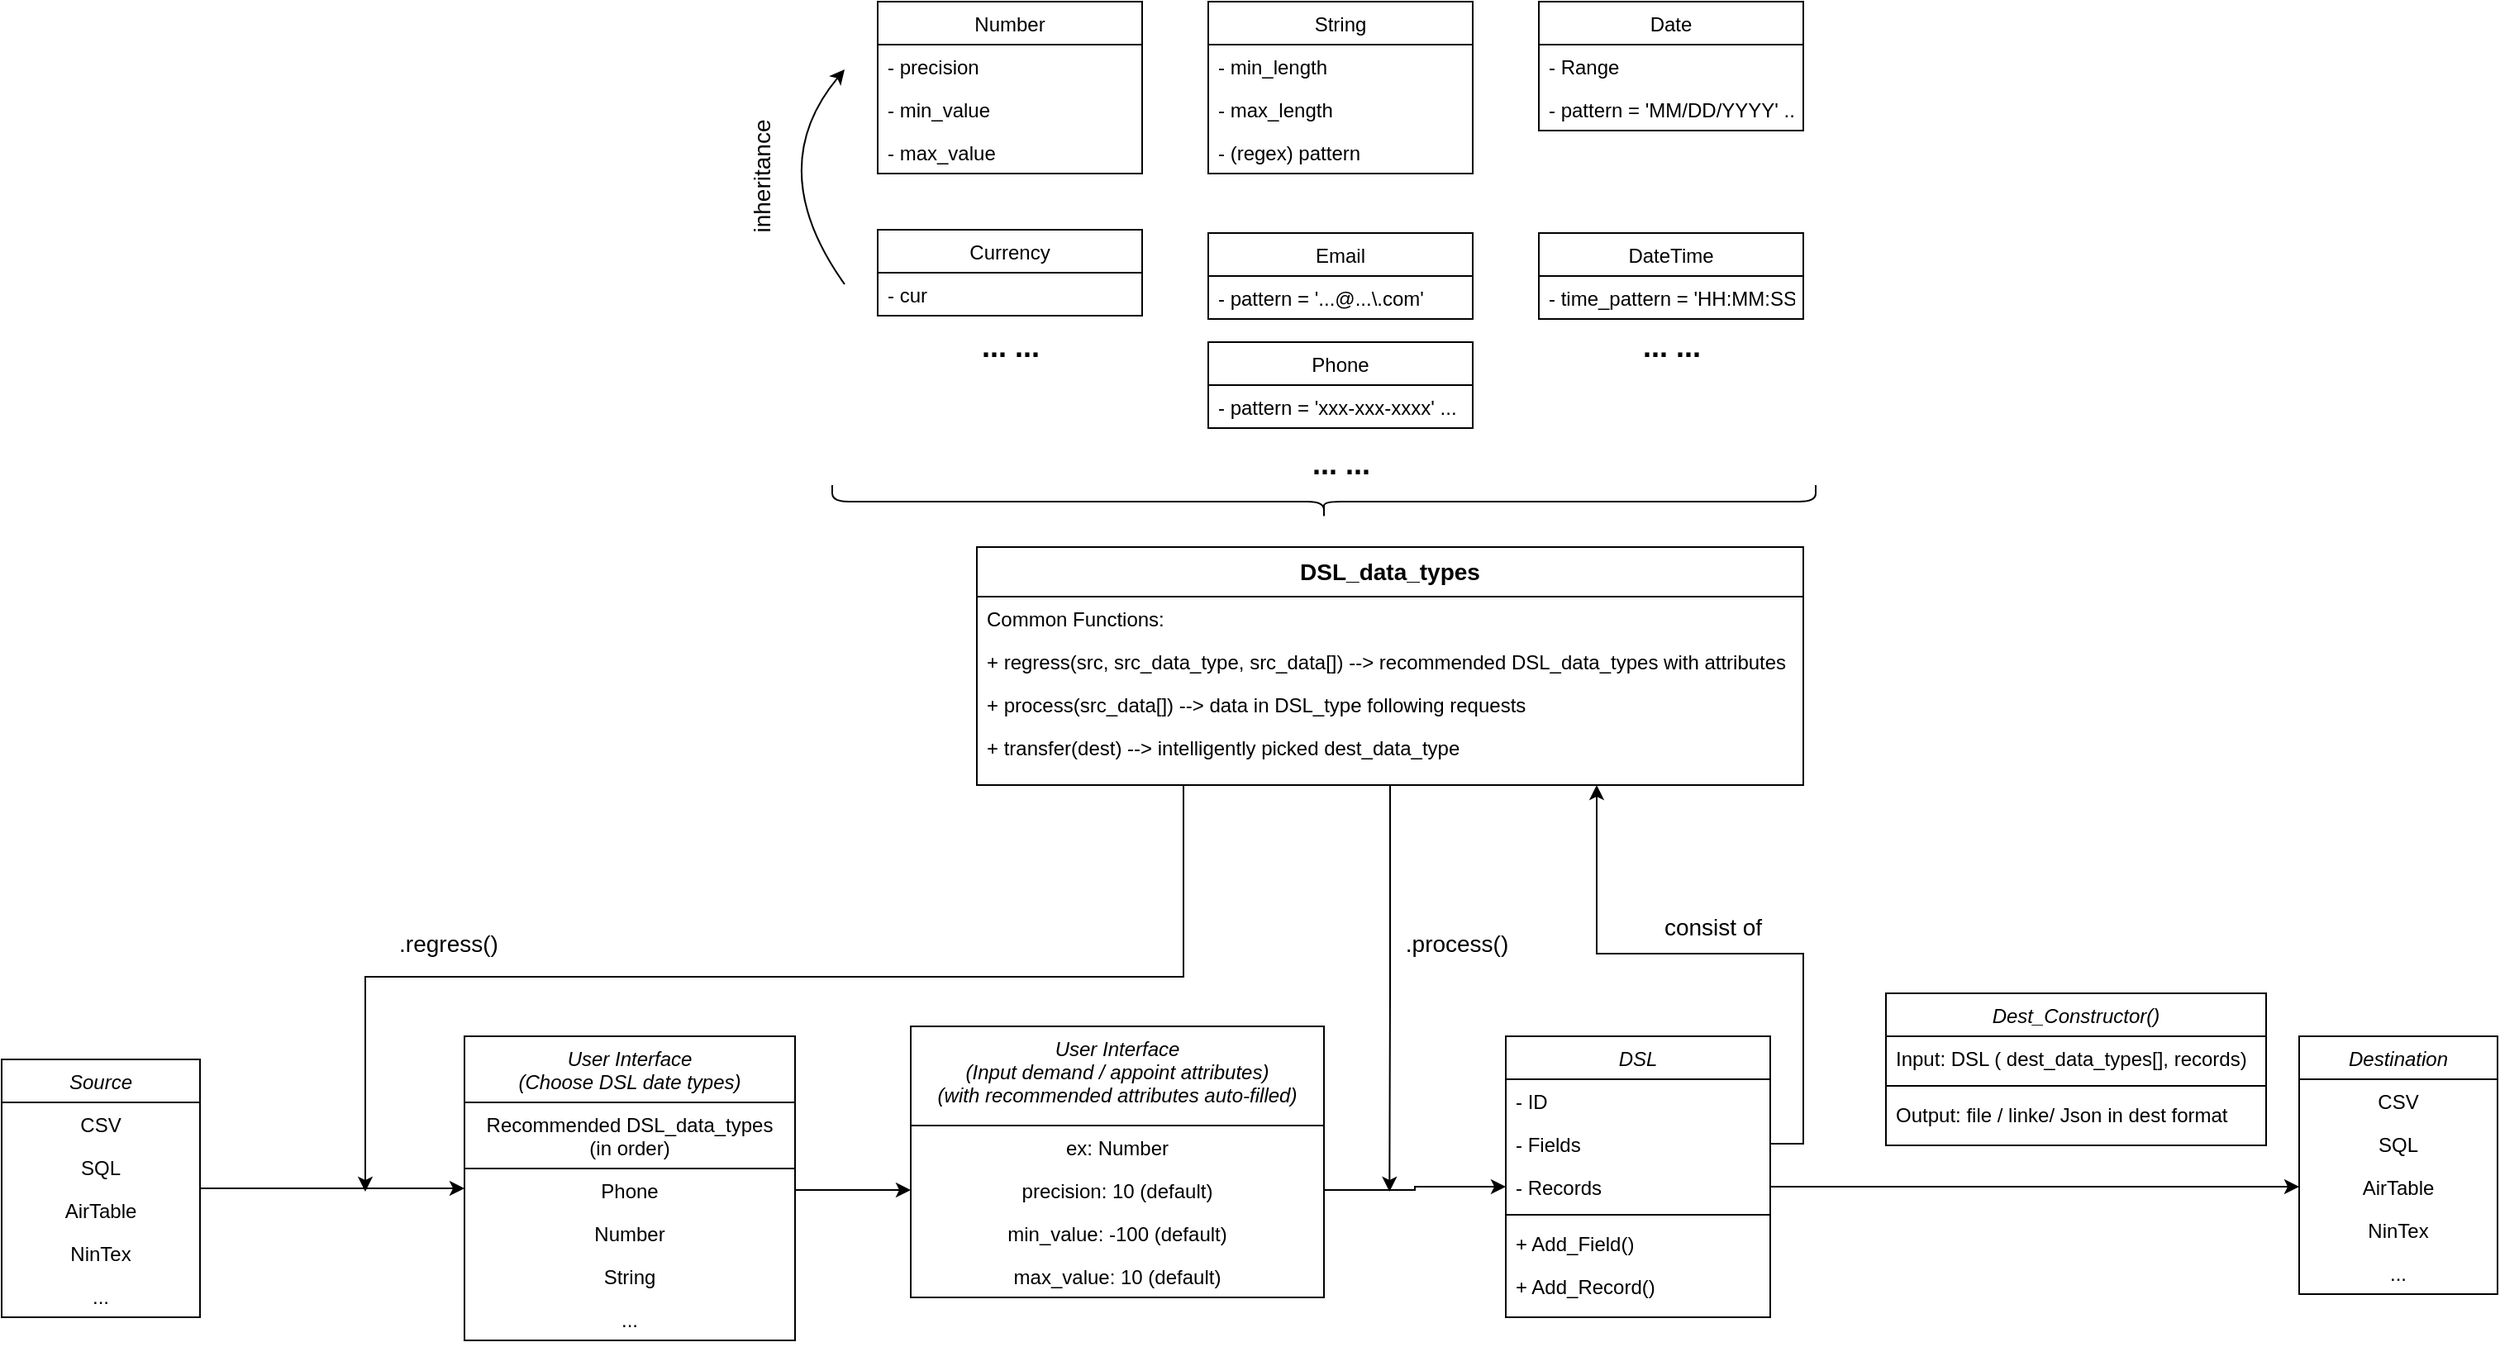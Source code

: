 <mxfile version="16.5.6" type="device"><diagram id="C5RBs43oDa-KdzZeNtuy" name="Page-1"><mxGraphModel dx="1678" dy="934" grid="1" gridSize="10" guides="1" tooltips="1" connect="1" arrows="1" fold="1" page="1" pageScale="1" pageWidth="1654" pageHeight="1169" math="0" shadow="0"><root><mxCell id="WIyWlLk6GJQsqaUBKTNV-0"/><mxCell id="WIyWlLk6GJQsqaUBKTNV-1" parent="WIyWlLk6GJQsqaUBKTNV-0"/><mxCell id="8IE0qxJtKJDLM5UyrVjl-0" value="DSL" style="swimlane;fontStyle=2;align=center;verticalAlign=top;childLayout=stackLayout;horizontal=1;startSize=26;horizontalStack=0;resizeParent=1;resizeLast=0;collapsible=1;marginBottom=0;rounded=0;shadow=0;strokeWidth=1;" vertex="1" parent="WIyWlLk6GJQsqaUBKTNV-1"><mxGeometry x="950" y="716" width="160" height="170" as="geometry"><mxRectangle x="810" y="400" width="160" height="26" as="alternateBounds"/></mxGeometry></mxCell><mxCell id="8IE0qxJtKJDLM5UyrVjl-1" value="- ID" style="text;align=left;verticalAlign=top;spacingLeft=4;spacingRight=4;overflow=hidden;rotatable=0;points=[[0,0.5],[1,0.5]];portConstraint=eastwest;" vertex="1" parent="8IE0qxJtKJDLM5UyrVjl-0"><mxGeometry y="26" width="160" height="26" as="geometry"/></mxCell><mxCell id="8IE0qxJtKJDLM5UyrVjl-2" value="- Fields" style="text;align=left;verticalAlign=top;spacingLeft=4;spacingRight=4;overflow=hidden;rotatable=0;points=[[0,0.5],[1,0.5]];portConstraint=eastwest;rounded=0;shadow=0;html=0;" vertex="1" parent="8IE0qxJtKJDLM5UyrVjl-0"><mxGeometry y="52" width="160" height="26" as="geometry"/></mxCell><mxCell id="8IE0qxJtKJDLM5UyrVjl-3" value="- Records" style="text;align=left;verticalAlign=top;spacingLeft=4;spacingRight=4;overflow=hidden;rotatable=0;points=[[0,0.5],[1,0.5]];portConstraint=eastwest;rounded=0;shadow=0;html=0;" vertex="1" parent="8IE0qxJtKJDLM5UyrVjl-0"><mxGeometry y="78" width="160" height="26" as="geometry"/></mxCell><mxCell id="8IE0qxJtKJDLM5UyrVjl-4" value="" style="line;html=1;strokeWidth=1;align=left;verticalAlign=middle;spacingTop=-1;spacingLeft=3;spacingRight=3;rotatable=0;labelPosition=right;points=[];portConstraint=eastwest;" vertex="1" parent="8IE0qxJtKJDLM5UyrVjl-0"><mxGeometry y="104" width="160" height="8" as="geometry"/></mxCell><mxCell id="8IE0qxJtKJDLM5UyrVjl-5" value="+ Add_Field()" style="text;align=left;verticalAlign=top;spacingLeft=4;spacingRight=4;overflow=hidden;rotatable=0;points=[[0,0.5],[1,0.5]];portConstraint=eastwest;" vertex="1" parent="8IE0qxJtKJDLM5UyrVjl-0"><mxGeometry y="112" width="160" height="26" as="geometry"/></mxCell><mxCell id="8IE0qxJtKJDLM5UyrVjl-13" value="+ Add_Record()" style="text;align=left;verticalAlign=top;spacingLeft=4;spacingRight=4;overflow=hidden;rotatable=0;points=[[0,0.5],[1,0.5]];portConstraint=eastwest;" vertex="1" parent="8IE0qxJtKJDLM5UyrVjl-0"><mxGeometry y="138" width="160" height="26" as="geometry"/></mxCell><mxCell id="8IE0qxJtKJDLM5UyrVjl-21" value="Number" style="swimlane;fontStyle=0;align=center;verticalAlign=top;childLayout=stackLayout;horizontal=1;startSize=26;horizontalStack=0;resizeParent=1;resizeLast=0;collapsible=1;marginBottom=0;rounded=0;shadow=0;strokeWidth=1;" vertex="1" parent="WIyWlLk6GJQsqaUBKTNV-1"><mxGeometry x="570" y="90" width="160" height="104" as="geometry"><mxRectangle x="340" y="380" width="170" height="26" as="alternateBounds"/></mxGeometry></mxCell><mxCell id="8IE0qxJtKJDLM5UyrVjl-22" value="- precision" style="text;align=left;verticalAlign=top;spacingLeft=4;spacingRight=4;overflow=hidden;rotatable=0;points=[[0,0.5],[1,0.5]];portConstraint=eastwest;" vertex="1" parent="8IE0qxJtKJDLM5UyrVjl-21"><mxGeometry y="26" width="160" height="26" as="geometry"/></mxCell><mxCell id="8IE0qxJtKJDLM5UyrVjl-42" value="- min_value" style="text;align=left;verticalAlign=top;spacingLeft=4;spacingRight=4;overflow=hidden;rotatable=0;points=[[0,0.5],[1,0.5]];portConstraint=eastwest;" vertex="1" parent="8IE0qxJtKJDLM5UyrVjl-21"><mxGeometry y="52" width="160" height="26" as="geometry"/></mxCell><mxCell id="8IE0qxJtKJDLM5UyrVjl-43" value="- max_value" style="text;align=left;verticalAlign=top;spacingLeft=4;spacingRight=4;overflow=hidden;rotatable=0;points=[[0,0.5],[1,0.5]];portConstraint=eastwest;" vertex="1" parent="8IE0qxJtKJDLM5UyrVjl-21"><mxGeometry y="78" width="160" height="26" as="geometry"/></mxCell><mxCell id="8IE0qxJtKJDLM5UyrVjl-27" value="Date" style="swimlane;fontStyle=0;align=center;verticalAlign=top;childLayout=stackLayout;horizontal=1;startSize=26;horizontalStack=0;resizeParent=1;resizeLast=0;collapsible=1;marginBottom=0;rounded=0;shadow=0;strokeWidth=1;" vertex="1" parent="WIyWlLk6GJQsqaUBKTNV-1"><mxGeometry x="970" y="90" width="160" height="78" as="geometry"><mxRectangle x="340" y="380" width="170" height="26" as="alternateBounds"/></mxGeometry></mxCell><mxCell id="8IE0qxJtKJDLM5UyrVjl-28" value="- Range" style="text;align=left;verticalAlign=top;spacingLeft=4;spacingRight=4;overflow=hidden;rotatable=0;points=[[0,0.5],[1,0.5]];portConstraint=eastwest;labelBorderColor=none;strokeColor=none;" vertex="1" parent="8IE0qxJtKJDLM5UyrVjl-27"><mxGeometry y="26" width="160" height="26" as="geometry"/></mxCell><mxCell id="8IE0qxJtKJDLM5UyrVjl-53" value="- pattern = 'MM/DD/YYYY' ..." style="text;align=left;verticalAlign=top;spacingLeft=4;spacingRight=4;overflow=hidden;rotatable=0;points=[[0,0.5],[1,0.5]];portConstraint=eastwest;labelBorderColor=none;strokeColor=none;" vertex="1" parent="8IE0qxJtKJDLM5UyrVjl-27"><mxGeometry y="52" width="160" height="26" as="geometry"/></mxCell><mxCell id="8IE0qxJtKJDLM5UyrVjl-30" value="" style="shape=curlyBracket;whiteSpace=wrap;html=1;rounded=1;size=0.5;rotation=-90;" vertex="1" parent="WIyWlLk6GJQsqaUBKTNV-1"><mxGeometry x="830" y="95" width="20" height="595" as="geometry"/></mxCell><mxCell id="8IE0qxJtKJDLM5UyrVjl-31" value="&lt;font style=&quot;font-size: 18px&quot;&gt;&lt;b&gt;... ...&lt;/b&gt;&lt;/font&gt;" style="text;html=1;resizable=0;autosize=1;align=center;verticalAlign=middle;points=[];fillColor=none;strokeColor=none;rounded=0;labelBorderColor=none;" vertex="1" parent="WIyWlLk6GJQsqaUBKTNV-1"><mxGeometry x="625" y="289" width="50" height="20" as="geometry"/></mxCell><mxCell id="8IE0qxJtKJDLM5UyrVjl-84" value="" style="edgeStyle=orthogonalEdgeStyle;rounded=0;orthogonalLoop=1;jettySize=auto;html=1;fontSize=14;" edge="1" parent="WIyWlLk6GJQsqaUBKTNV-1" source="8IE0qxJtKJDLM5UyrVjl-32"><mxGeometry relative="1" as="geometry"><mxPoint x="320" y="808.0" as="targetPoint"/></mxGeometry></mxCell><mxCell id="8IE0qxJtKJDLM5UyrVjl-32" value="Source" style="swimlane;fontStyle=2;align=center;verticalAlign=top;childLayout=stackLayout;horizontal=1;startSize=26;horizontalStack=0;resizeParent=1;resizeLast=0;collapsible=1;marginBottom=0;rounded=0;shadow=0;strokeWidth=1;" vertex="1" parent="WIyWlLk6GJQsqaUBKTNV-1"><mxGeometry x="40" y="730" width="120" height="156" as="geometry"><mxRectangle x="230" y="140" width="160" height="26" as="alternateBounds"/></mxGeometry></mxCell><mxCell id="8IE0qxJtKJDLM5UyrVjl-33" value="CSV" style="text;align=center;verticalAlign=top;spacingLeft=4;spacingRight=4;overflow=hidden;rotatable=0;points=[[0,0.5],[1,0.5]];portConstraint=eastwest;fontStyle=0;strokeColor=none;" vertex="1" parent="8IE0qxJtKJDLM5UyrVjl-32"><mxGeometry y="26" width="120" height="26" as="geometry"/></mxCell><mxCell id="8IE0qxJtKJDLM5UyrVjl-34" value="SQL" style="text;align=center;verticalAlign=top;spacingLeft=4;spacingRight=4;overflow=hidden;rotatable=0;points=[[0,0.5],[1,0.5]];portConstraint=eastwest;rounded=0;shadow=0;html=0;fontStyle=0" vertex="1" parent="8IE0qxJtKJDLM5UyrVjl-32"><mxGeometry y="52" width="120" height="26" as="geometry"/></mxCell><mxCell id="8IE0qxJtKJDLM5UyrVjl-35" value="AirTable" style="text;align=center;verticalAlign=top;spacingLeft=4;spacingRight=4;overflow=hidden;rotatable=0;points=[[0,0.5],[1,0.5]];portConstraint=eastwest;rounded=0;shadow=0;html=0;strokeColor=none;" vertex="1" parent="8IE0qxJtKJDLM5UyrVjl-32"><mxGeometry y="78" width="120" height="26" as="geometry"/></mxCell><mxCell id="8IE0qxJtKJDLM5UyrVjl-38" value="NinTex" style="text;align=center;verticalAlign=top;spacingLeft=4;spacingRight=4;overflow=hidden;rotatable=0;points=[[0,0.5],[1,0.5]];portConstraint=eastwest;rounded=0;shadow=0;html=0;fontStyle=0" vertex="1" parent="8IE0qxJtKJDLM5UyrVjl-32"><mxGeometry y="104" width="120" height="26" as="geometry"/></mxCell><mxCell id="8IE0qxJtKJDLM5UyrVjl-39" value="..." style="text;align=center;verticalAlign=top;spacingLeft=4;spacingRight=4;overflow=hidden;rotatable=0;points=[[0,0.5],[1,0.5]];portConstraint=eastwest;rounded=0;shadow=0;html=0;fontStyle=0;strokeColor=none;" vertex="1" parent="8IE0qxJtKJDLM5UyrVjl-32"><mxGeometry y="130" width="120" height="26" as="geometry"/></mxCell><mxCell id="8IE0qxJtKJDLM5UyrVjl-40" value="Currency" style="swimlane;fontStyle=0;align=center;verticalAlign=top;childLayout=stackLayout;horizontal=1;startSize=26;horizontalStack=0;resizeParent=1;resizeLast=0;collapsible=1;marginBottom=0;rounded=0;shadow=0;strokeWidth=1;" vertex="1" parent="WIyWlLk6GJQsqaUBKTNV-1"><mxGeometry x="570" y="228" width="160" height="52" as="geometry"><mxRectangle x="340" y="380" width="170" height="26" as="alternateBounds"/></mxGeometry></mxCell><mxCell id="8IE0qxJtKJDLM5UyrVjl-41" value="- cur" style="text;align=left;verticalAlign=top;spacingLeft=4;spacingRight=4;overflow=hidden;rotatable=0;points=[[0,0.5],[1,0.5]];portConstraint=eastwest;" vertex="1" parent="8IE0qxJtKJDLM5UyrVjl-40"><mxGeometry y="26" width="160" height="26" as="geometry"/></mxCell><mxCell id="8IE0qxJtKJDLM5UyrVjl-45" value="String" style="swimlane;fontStyle=0;align=center;verticalAlign=top;childLayout=stackLayout;horizontal=1;startSize=26;horizontalStack=0;resizeParent=1;resizeLast=0;collapsible=1;marginBottom=0;rounded=0;shadow=0;strokeWidth=1;" vertex="1" parent="WIyWlLk6GJQsqaUBKTNV-1"><mxGeometry x="770" y="90" width="160" height="104" as="geometry"><mxRectangle x="340" y="380" width="170" height="26" as="alternateBounds"/></mxGeometry></mxCell><mxCell id="8IE0qxJtKJDLM5UyrVjl-46" value="- min_length" style="text;align=left;verticalAlign=top;spacingLeft=4;spacingRight=4;overflow=hidden;rotatable=0;points=[[0,0.5],[1,0.5]];portConstraint=eastwest;" vertex="1" parent="8IE0qxJtKJDLM5UyrVjl-45"><mxGeometry y="26" width="160" height="26" as="geometry"/></mxCell><mxCell id="8IE0qxJtKJDLM5UyrVjl-47" value="- max_length" style="text;align=left;verticalAlign=top;spacingLeft=4;spacingRight=4;overflow=hidden;rotatable=0;points=[[0,0.5],[1,0.5]];portConstraint=eastwest;" vertex="1" parent="8IE0qxJtKJDLM5UyrVjl-45"><mxGeometry y="52" width="160" height="26" as="geometry"/></mxCell><mxCell id="8IE0qxJtKJDLM5UyrVjl-48" value="- (regex) pattern" style="text;align=left;verticalAlign=top;spacingLeft=4;spacingRight=4;overflow=hidden;rotatable=0;points=[[0,0.5],[1,0.5]];portConstraint=eastwest;" vertex="1" parent="8IE0qxJtKJDLM5UyrVjl-45"><mxGeometry y="78" width="160" height="26" as="geometry"/></mxCell><mxCell id="8IE0qxJtKJDLM5UyrVjl-49" value="Email" style="swimlane;fontStyle=0;align=center;verticalAlign=top;childLayout=stackLayout;horizontal=1;startSize=26;horizontalStack=0;resizeParent=1;resizeLast=0;collapsible=1;marginBottom=0;rounded=0;shadow=0;strokeWidth=1;" vertex="1" parent="WIyWlLk6GJQsqaUBKTNV-1"><mxGeometry x="770" y="230" width="160" height="52" as="geometry"><mxRectangle x="340" y="380" width="170" height="26" as="alternateBounds"/></mxGeometry></mxCell><mxCell id="8IE0qxJtKJDLM5UyrVjl-50" value="- pattern = '...@...\.com'" style="text;align=left;verticalAlign=top;spacingLeft=4;spacingRight=4;overflow=hidden;rotatable=0;points=[[0,0.5],[1,0.5]];portConstraint=eastwest;" vertex="1" parent="8IE0qxJtKJDLM5UyrVjl-49"><mxGeometry y="26" width="160" height="26" as="geometry"/></mxCell><mxCell id="8IE0qxJtKJDLM5UyrVjl-51" value="Phone" style="swimlane;fontStyle=0;align=center;verticalAlign=top;childLayout=stackLayout;horizontal=1;startSize=26;horizontalStack=0;resizeParent=1;resizeLast=0;collapsible=1;marginBottom=0;rounded=0;shadow=0;strokeWidth=1;" vertex="1" parent="WIyWlLk6GJQsqaUBKTNV-1"><mxGeometry x="770" y="296" width="160" height="52" as="geometry"><mxRectangle x="340" y="380" width="170" height="26" as="alternateBounds"/></mxGeometry></mxCell><mxCell id="8IE0qxJtKJDLM5UyrVjl-52" value="- pattern = 'xxx-xxx-xxxx' ..." style="text;align=left;verticalAlign=top;spacingLeft=4;spacingRight=4;overflow=hidden;rotatable=0;points=[[0,0.5],[1,0.5]];portConstraint=eastwest;" vertex="1" parent="8IE0qxJtKJDLM5UyrVjl-51"><mxGeometry y="26" width="160" height="26" as="geometry"/></mxCell><mxCell id="8IE0qxJtKJDLM5UyrVjl-54" value="DateTime" style="swimlane;fontStyle=0;align=center;verticalAlign=top;childLayout=stackLayout;horizontal=1;startSize=26;horizontalStack=0;resizeParent=1;resizeLast=0;collapsible=1;marginBottom=0;rounded=0;shadow=0;strokeWidth=1;" vertex="1" parent="WIyWlLk6GJQsqaUBKTNV-1"><mxGeometry x="970" y="230" width="160" height="52" as="geometry"><mxRectangle x="340" y="380" width="170" height="26" as="alternateBounds"/></mxGeometry></mxCell><mxCell id="8IE0qxJtKJDLM5UyrVjl-55" value="- time_pattern = 'HH:MM:SS'" style="text;align=left;verticalAlign=top;spacingLeft=4;spacingRight=4;overflow=hidden;rotatable=0;points=[[0,0.5],[1,0.5]];portConstraint=eastwest;labelBorderColor=none;strokeColor=none;" vertex="1" parent="8IE0qxJtKJDLM5UyrVjl-54"><mxGeometry y="26" width="160" height="26" as="geometry"/></mxCell><mxCell id="8IE0qxJtKJDLM5UyrVjl-57" value="&lt;font style=&quot;font-size: 18px&quot;&gt;&lt;b&gt;... ...&lt;/b&gt;&lt;/font&gt;" style="text;html=1;resizable=0;autosize=1;align=center;verticalAlign=middle;points=[];fillColor=none;strokeColor=none;rounded=0;labelBorderColor=none;" vertex="1" parent="WIyWlLk6GJQsqaUBKTNV-1"><mxGeometry x="825" y="360" width="50" height="20" as="geometry"/></mxCell><mxCell id="8IE0qxJtKJDLM5UyrVjl-58" value="&lt;font style=&quot;font-size: 18px&quot;&gt;&lt;b&gt;... ...&lt;/b&gt;&lt;/font&gt;" style="text;html=1;resizable=0;autosize=1;align=center;verticalAlign=middle;points=[];fillColor=none;strokeColor=none;rounded=0;labelBorderColor=none;" vertex="1" parent="WIyWlLk6GJQsqaUBKTNV-1"><mxGeometry x="1025" y="289" width="50" height="20" as="geometry"/></mxCell><mxCell id="8IE0qxJtKJDLM5UyrVjl-60" value="" style="curved=1;endArrow=classic;html=1;rounded=0;fontSize=14;" edge="1" parent="WIyWlLk6GJQsqaUBKTNV-1"><mxGeometry width="50" height="50" relative="1" as="geometry"><mxPoint x="550" y="261" as="sourcePoint"/><mxPoint x="550" y="131" as="targetPoint"/><Array as="points"><mxPoint x="500" y="191"/></Array></mxGeometry></mxCell><mxCell id="8IE0qxJtKJDLM5UyrVjl-61" value="inheritance" style="text;html=1;resizable=0;autosize=1;align=center;verticalAlign=middle;points=[];fillColor=none;strokeColor=none;rounded=0;labelBorderColor=none;fontSize=14;rotation=-90;" vertex="1" parent="WIyWlLk6GJQsqaUBKTNV-1"><mxGeometry x="460" y="186" width="80" height="20" as="geometry"/></mxCell><mxCell id="8IE0qxJtKJDLM5UyrVjl-85" style="edgeStyle=orthogonalEdgeStyle;rounded=0;orthogonalLoop=1;jettySize=auto;html=1;exitX=0.25;exitY=1;exitDx=0;exitDy=0;fontSize=14;" edge="1" parent="WIyWlLk6GJQsqaUBKTNV-1" source="8IE0qxJtKJDLM5UyrVjl-63"><mxGeometry relative="1" as="geometry"><mxPoint x="260" y="810.0" as="targetPoint"/><Array as="points"><mxPoint x="755" y="680"/><mxPoint x="260" y="680"/></Array></mxGeometry></mxCell><mxCell id="8IE0qxJtKJDLM5UyrVjl-101" style="edgeStyle=orthogonalEdgeStyle;rounded=0;orthogonalLoop=1;jettySize=auto;html=1;exitX=0.5;exitY=1;exitDx=0;exitDy=0;fontSize=14;" edge="1" parent="WIyWlLk6GJQsqaUBKTNV-1" source="8IE0qxJtKJDLM5UyrVjl-63"><mxGeometry relative="1" as="geometry"><mxPoint x="879.647" y="810.0" as="targetPoint"/></mxGeometry></mxCell><mxCell id="8IE0qxJtKJDLM5UyrVjl-63" value="DSL_data_types" style="swimlane;fontStyle=1;align=center;verticalAlign=top;childLayout=stackLayout;horizontal=1;startSize=30;horizontalStack=0;resizeParent=1;resizeLast=0;collapsible=1;marginBottom=0;rounded=0;shadow=0;strokeWidth=1;fontSize=14;" vertex="1" parent="WIyWlLk6GJQsqaUBKTNV-1"><mxGeometry x="630" y="420" width="500" height="144" as="geometry"><mxRectangle x="340" y="380" width="170" height="26" as="alternateBounds"/></mxGeometry></mxCell><mxCell id="8IE0qxJtKJDLM5UyrVjl-64" value="Common Functions:" style="text;align=left;verticalAlign=top;spacingLeft=4;spacingRight=4;overflow=hidden;rotatable=0;points=[[0,0.5],[1,0.5]];portConstraint=eastwest;labelBorderColor=none;strokeColor=none;" vertex="1" parent="8IE0qxJtKJDLM5UyrVjl-63"><mxGeometry y="30" width="500" height="26" as="geometry"/></mxCell><mxCell id="8IE0qxJtKJDLM5UyrVjl-67" value="+ regress(src, src_data_type, src_data[]) --&gt; recommended DSL_data_types with attributes" style="text;align=left;verticalAlign=top;spacingLeft=4;spacingRight=4;overflow=hidden;rotatable=0;points=[[0,0.5],[1,0.5]];portConstraint=eastwest;labelBorderColor=none;strokeColor=none;" vertex="1" parent="8IE0qxJtKJDLM5UyrVjl-63"><mxGeometry y="56" width="500" height="26" as="geometry"/></mxCell><mxCell id="8IE0qxJtKJDLM5UyrVjl-65" value="+ process(src_data[]) --&gt; data in DSL_type following requests" style="text;align=left;verticalAlign=top;spacingLeft=4;spacingRight=4;overflow=hidden;rotatable=0;points=[[0,0.5],[1,0.5]];portConstraint=eastwest;labelBorderColor=none;strokeColor=none;" vertex="1" parent="8IE0qxJtKJDLM5UyrVjl-63"><mxGeometry y="82" width="500" height="26" as="geometry"/></mxCell><mxCell id="8IE0qxJtKJDLM5UyrVjl-66" value="+ transfer(dest) --&gt; intelligently picked dest_data_type" style="text;align=left;verticalAlign=top;spacingLeft=4;spacingRight=4;overflow=hidden;rotatable=0;points=[[0,0.5],[1,0.5]];portConstraint=eastwest;labelBorderColor=none;strokeColor=none;" vertex="1" parent="8IE0qxJtKJDLM5UyrVjl-63"><mxGeometry y="108" width="500" height="26" as="geometry"/></mxCell><mxCell id="8IE0qxJtKJDLM5UyrVjl-68" value="User Interface&#10;(Choose DSL date types)" style="swimlane;fontStyle=2;align=center;verticalAlign=top;childLayout=stackLayout;horizontal=1;startSize=40;horizontalStack=0;resizeParent=1;resizeLast=0;collapsible=1;marginBottom=0;rounded=0;shadow=0;strokeWidth=1;" vertex="1" parent="WIyWlLk6GJQsqaUBKTNV-1"><mxGeometry x="320" y="716" width="200" height="184" as="geometry"><mxRectangle x="320" y="708" width="160" height="26" as="alternateBounds"/></mxGeometry></mxCell><mxCell id="8IE0qxJtKJDLM5UyrVjl-69" value="Recommended DSL_data_types&#10;(in order)" style="text;align=center;verticalAlign=top;spacingLeft=4;spacingRight=4;overflow=hidden;rotatable=0;points=[[0,0.5],[1,0.5]];portConstraint=eastwest;fontStyle=0;strokeColor=default;" vertex="1" parent="8IE0qxJtKJDLM5UyrVjl-68"><mxGeometry y="40" width="200" height="40" as="geometry"/></mxCell><mxCell id="8IE0qxJtKJDLM5UyrVjl-74" value="Phone" style="text;align=center;verticalAlign=top;spacingLeft=4;spacingRight=4;overflow=hidden;rotatable=0;points=[[0,0.5],[1,0.5]];portConstraint=eastwest;fontStyle=0;strokeColor=none;" vertex="1" parent="8IE0qxJtKJDLM5UyrVjl-68"><mxGeometry y="80" width="200" height="26" as="geometry"/></mxCell><mxCell id="8IE0qxJtKJDLM5UyrVjl-70" value="Number" style="text;align=center;verticalAlign=top;spacingLeft=4;spacingRight=4;overflow=hidden;rotatable=0;points=[[0,0.5],[1,0.5]];portConstraint=eastwest;rounded=0;shadow=0;html=0;fontStyle=0" vertex="1" parent="8IE0qxJtKJDLM5UyrVjl-68"><mxGeometry y="106" width="200" height="26" as="geometry"/></mxCell><mxCell id="8IE0qxJtKJDLM5UyrVjl-72" value="String" style="text;align=center;verticalAlign=top;spacingLeft=4;spacingRight=4;overflow=hidden;rotatable=0;points=[[0,0.5],[1,0.5]];portConstraint=eastwest;rounded=0;shadow=0;html=0;fontStyle=0" vertex="1" parent="8IE0qxJtKJDLM5UyrVjl-68"><mxGeometry y="132" width="200" height="26" as="geometry"/></mxCell><mxCell id="8IE0qxJtKJDLM5UyrVjl-73" value="..." style="text;align=center;verticalAlign=top;spacingLeft=4;spacingRight=4;overflow=hidden;rotatable=0;points=[[0,0.5],[1,0.5]];portConstraint=eastwest;rounded=0;shadow=0;html=0;fontStyle=0;strokeColor=none;" vertex="1" parent="8IE0qxJtKJDLM5UyrVjl-68"><mxGeometry y="158" width="200" height="26" as="geometry"/></mxCell><mxCell id="8IE0qxJtKJDLM5UyrVjl-86" value=".regress()" style="text;html=1;resizable=0;autosize=1;align=center;verticalAlign=middle;points=[];fillColor=none;strokeColor=none;rounded=0;labelBorderColor=none;fontSize=14;" vertex="1" parent="WIyWlLk6GJQsqaUBKTNV-1"><mxGeometry x="270" y="650" width="80" height="20" as="geometry"/></mxCell><mxCell id="8IE0qxJtKJDLM5UyrVjl-87" value="User Interface&#10;(Input demand / appoint attributes)&#10;(with recommended attributes auto-filled)" style="swimlane;fontStyle=2;align=center;verticalAlign=top;childLayout=stackLayout;horizontal=1;startSize=60;horizontalStack=0;resizeParent=1;resizeLast=0;collapsible=1;marginBottom=0;rounded=0;shadow=0;strokeWidth=1;" vertex="1" parent="WIyWlLk6GJQsqaUBKTNV-1"><mxGeometry x="590" y="710" width="250" height="164" as="geometry"><mxRectangle x="320" y="708" width="160" height="26" as="alternateBounds"/></mxGeometry></mxCell><mxCell id="8IE0qxJtKJDLM5UyrVjl-91" value="ex: Number" style="text;align=center;verticalAlign=top;spacingLeft=4;spacingRight=4;overflow=hidden;rotatable=0;points=[[0,0.5],[1,0.5]];portConstraint=eastwest;rounded=0;shadow=0;html=0;fontStyle=0" vertex="1" parent="8IE0qxJtKJDLM5UyrVjl-87"><mxGeometry y="60" width="250" height="26" as="geometry"/></mxCell><mxCell id="8IE0qxJtKJDLM5UyrVjl-92" value="precision: 10 (default)" style="text;align=center;verticalAlign=top;spacingLeft=4;spacingRight=4;overflow=hidden;rotatable=0;points=[[0,0.5],[1,0.5]];portConstraint=eastwest;rounded=0;shadow=0;html=0;fontStyle=0;strokeColor=none;" vertex="1" parent="8IE0qxJtKJDLM5UyrVjl-87"><mxGeometry y="86" width="250" height="26" as="geometry"/></mxCell><mxCell id="8IE0qxJtKJDLM5UyrVjl-94" value="min_value: -100 (default)" style="text;align=center;verticalAlign=top;spacingLeft=4;spacingRight=4;overflow=hidden;rotatable=0;points=[[0,0.5],[1,0.5]];portConstraint=eastwest;rounded=0;shadow=0;html=0;fontStyle=0;strokeColor=none;" vertex="1" parent="8IE0qxJtKJDLM5UyrVjl-87"><mxGeometry y="112" width="250" height="26" as="geometry"/></mxCell><mxCell id="8IE0qxJtKJDLM5UyrVjl-95" value="max_value: 10 (default)" style="text;align=center;verticalAlign=top;spacingLeft=4;spacingRight=4;overflow=hidden;rotatable=0;points=[[0,0.5],[1,0.5]];portConstraint=eastwest;rounded=0;shadow=0;html=0;fontStyle=0;strokeColor=none;" vertex="1" parent="8IE0qxJtKJDLM5UyrVjl-87"><mxGeometry y="138" width="250" height="26" as="geometry"/></mxCell><mxCell id="8IE0qxJtKJDLM5UyrVjl-97" style="edgeStyle=orthogonalEdgeStyle;rounded=0;orthogonalLoop=1;jettySize=auto;html=1;exitX=1;exitY=0.5;exitDx=0;exitDy=0;entryX=0;entryY=0.5;entryDx=0;entryDy=0;fontSize=14;" edge="1" parent="WIyWlLk6GJQsqaUBKTNV-1" source="8IE0qxJtKJDLM5UyrVjl-74" target="8IE0qxJtKJDLM5UyrVjl-92"><mxGeometry relative="1" as="geometry"/></mxCell><mxCell id="8IE0qxJtKJDLM5UyrVjl-100" style="edgeStyle=orthogonalEdgeStyle;rounded=0;orthogonalLoop=1;jettySize=auto;html=1;exitX=1;exitY=0.5;exitDx=0;exitDy=0;entryX=0;entryY=0.5;entryDx=0;entryDy=0;fontSize=14;" edge="1" parent="WIyWlLk6GJQsqaUBKTNV-1" source="8IE0qxJtKJDLM5UyrVjl-92" target="8IE0qxJtKJDLM5UyrVjl-3"><mxGeometry relative="1" as="geometry"/></mxCell><mxCell id="8IE0qxJtKJDLM5UyrVjl-102" value=".process()" style="text;html=1;resizable=0;autosize=1;align=center;verticalAlign=middle;points=[];fillColor=none;strokeColor=none;rounded=0;labelBorderColor=none;fontSize=14;" vertex="1" parent="WIyWlLk6GJQsqaUBKTNV-1"><mxGeometry x="880" y="650" width="80" height="20" as="geometry"/></mxCell><mxCell id="8IE0qxJtKJDLM5UyrVjl-103" value="Destination" style="swimlane;fontStyle=2;align=center;verticalAlign=top;childLayout=stackLayout;horizontal=1;startSize=26;horizontalStack=0;resizeParent=1;resizeLast=0;collapsible=1;marginBottom=0;rounded=0;shadow=0;strokeWidth=1;" vertex="1" parent="WIyWlLk6GJQsqaUBKTNV-1"><mxGeometry x="1430" y="716" width="120" height="156" as="geometry"><mxRectangle x="230" y="140" width="160" height="26" as="alternateBounds"/></mxGeometry></mxCell><mxCell id="8IE0qxJtKJDLM5UyrVjl-104" value="CSV" style="text;align=center;verticalAlign=top;spacingLeft=4;spacingRight=4;overflow=hidden;rotatable=0;points=[[0,0.5],[1,0.5]];portConstraint=eastwest;fontStyle=0;strokeColor=none;" vertex="1" parent="8IE0qxJtKJDLM5UyrVjl-103"><mxGeometry y="26" width="120" height="26" as="geometry"/></mxCell><mxCell id="8IE0qxJtKJDLM5UyrVjl-105" value="SQL" style="text;align=center;verticalAlign=top;spacingLeft=4;spacingRight=4;overflow=hidden;rotatable=0;points=[[0,0.5],[1,0.5]];portConstraint=eastwest;rounded=0;shadow=0;html=0;fontStyle=0" vertex="1" parent="8IE0qxJtKJDLM5UyrVjl-103"><mxGeometry y="52" width="120" height="26" as="geometry"/></mxCell><mxCell id="8IE0qxJtKJDLM5UyrVjl-106" value="AirTable" style="text;align=center;verticalAlign=top;spacingLeft=4;spacingRight=4;overflow=hidden;rotatable=0;points=[[0,0.5],[1,0.5]];portConstraint=eastwest;rounded=0;shadow=0;html=0;strokeColor=none;" vertex="1" parent="8IE0qxJtKJDLM5UyrVjl-103"><mxGeometry y="78" width="120" height="26" as="geometry"/></mxCell><mxCell id="8IE0qxJtKJDLM5UyrVjl-107" value="NinTex" style="text;align=center;verticalAlign=top;spacingLeft=4;spacingRight=4;overflow=hidden;rotatable=0;points=[[0,0.5],[1,0.5]];portConstraint=eastwest;rounded=0;shadow=0;html=0;fontStyle=0" vertex="1" parent="8IE0qxJtKJDLM5UyrVjl-103"><mxGeometry y="104" width="120" height="26" as="geometry"/></mxCell><mxCell id="8IE0qxJtKJDLM5UyrVjl-108" value="..." style="text;align=center;verticalAlign=top;spacingLeft=4;spacingRight=4;overflow=hidden;rotatable=0;points=[[0,0.5],[1,0.5]];portConstraint=eastwest;rounded=0;shadow=0;html=0;fontStyle=0;strokeColor=none;" vertex="1" parent="8IE0qxJtKJDLM5UyrVjl-103"><mxGeometry y="130" width="120" height="26" as="geometry"/></mxCell><mxCell id="8IE0qxJtKJDLM5UyrVjl-109" value="Dest_Constructor()" style="swimlane;fontStyle=2;align=center;verticalAlign=top;childLayout=stackLayout;horizontal=1;startSize=26;horizontalStack=0;resizeParent=1;resizeLast=0;collapsible=1;marginBottom=0;rounded=0;shadow=0;strokeWidth=1;" vertex="1" parent="WIyWlLk6GJQsqaUBKTNV-1"><mxGeometry x="1180" y="690" width="230" height="92" as="geometry"><mxRectangle x="810" y="400" width="160" height="26" as="alternateBounds"/></mxGeometry></mxCell><mxCell id="8IE0qxJtKJDLM5UyrVjl-110" value="Input: DSL ( dest_data_types[], records)" style="text;align=left;verticalAlign=top;spacingLeft=4;spacingRight=4;overflow=hidden;rotatable=0;points=[[0,0.5],[1,0.5]];portConstraint=eastwest;" vertex="1" parent="8IE0qxJtKJDLM5UyrVjl-109"><mxGeometry y="26" width="230" height="26" as="geometry"/></mxCell><mxCell id="8IE0qxJtKJDLM5UyrVjl-113" value="" style="line;html=1;strokeWidth=1;align=left;verticalAlign=middle;spacingTop=-1;spacingLeft=3;spacingRight=3;rotatable=0;labelPosition=right;points=[];portConstraint=eastwest;" vertex="1" parent="8IE0qxJtKJDLM5UyrVjl-109"><mxGeometry y="52" width="230" height="8" as="geometry"/></mxCell><mxCell id="8IE0qxJtKJDLM5UyrVjl-114" value="Output: file / linke/ Json in dest format" style="text;align=left;verticalAlign=top;spacingLeft=4;spacingRight=4;overflow=hidden;rotatable=0;points=[[0,0.5],[1,0.5]];portConstraint=eastwest;" vertex="1" parent="8IE0qxJtKJDLM5UyrVjl-109"><mxGeometry y="60" width="230" height="26" as="geometry"/></mxCell><mxCell id="8IE0qxJtKJDLM5UyrVjl-116" style="edgeStyle=orthogonalEdgeStyle;rounded=0;orthogonalLoop=1;jettySize=auto;html=1;exitX=1;exitY=0.5;exitDx=0;exitDy=0;entryX=0;entryY=0.5;entryDx=0;entryDy=0;fontSize=14;" edge="1" parent="WIyWlLk6GJQsqaUBKTNV-1" source="8IE0qxJtKJDLM5UyrVjl-3" target="8IE0qxJtKJDLM5UyrVjl-106"><mxGeometry relative="1" as="geometry"/></mxCell><mxCell id="8IE0qxJtKJDLM5UyrVjl-117" style="edgeStyle=orthogonalEdgeStyle;rounded=0;orthogonalLoop=1;jettySize=auto;html=1;exitX=1;exitY=0.5;exitDx=0;exitDy=0;entryX=0.75;entryY=1;entryDx=0;entryDy=0;fontSize=14;" edge="1" parent="WIyWlLk6GJQsqaUBKTNV-1" source="8IE0qxJtKJDLM5UyrVjl-2" target="8IE0qxJtKJDLM5UyrVjl-63"><mxGeometry relative="1" as="geometry"/></mxCell><mxCell id="8IE0qxJtKJDLM5UyrVjl-118" value="consist of" style="text;html=1;resizable=0;autosize=1;align=center;verticalAlign=middle;points=[];fillColor=none;strokeColor=none;rounded=0;labelBorderColor=none;fontSize=14;" vertex="1" parent="WIyWlLk6GJQsqaUBKTNV-1"><mxGeometry x="1040" y="640" width="70" height="20" as="geometry"/></mxCell></root></mxGraphModel></diagram></mxfile>